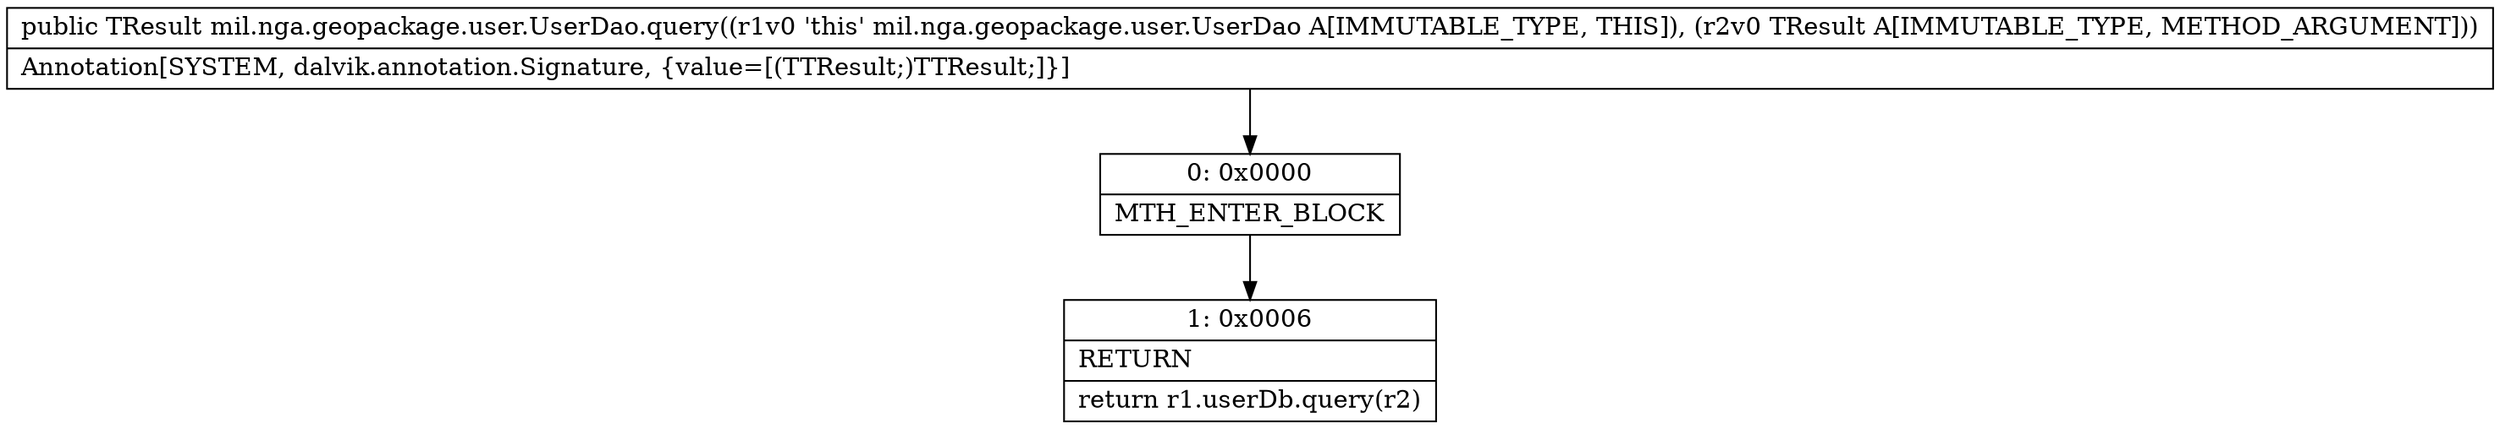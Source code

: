 digraph "CFG formil.nga.geopackage.user.UserDao.query(Lmil\/nga\/geopackage\/user\/UserCursor;)Lmil\/nga\/geopackage\/user\/UserCursor;" {
Node_0 [shape=record,label="{0\:\ 0x0000|MTH_ENTER_BLOCK\l}"];
Node_1 [shape=record,label="{1\:\ 0x0006|RETURN\l|return r1.userDb.query(r2)\l}"];
MethodNode[shape=record,label="{public TResult mil.nga.geopackage.user.UserDao.query((r1v0 'this' mil.nga.geopackage.user.UserDao A[IMMUTABLE_TYPE, THIS]), (r2v0 TResult A[IMMUTABLE_TYPE, METHOD_ARGUMENT]))  | Annotation[SYSTEM, dalvik.annotation.Signature, \{value=[(TTResult;)TTResult;]\}]\l}"];
MethodNode -> Node_0;
Node_0 -> Node_1;
}

